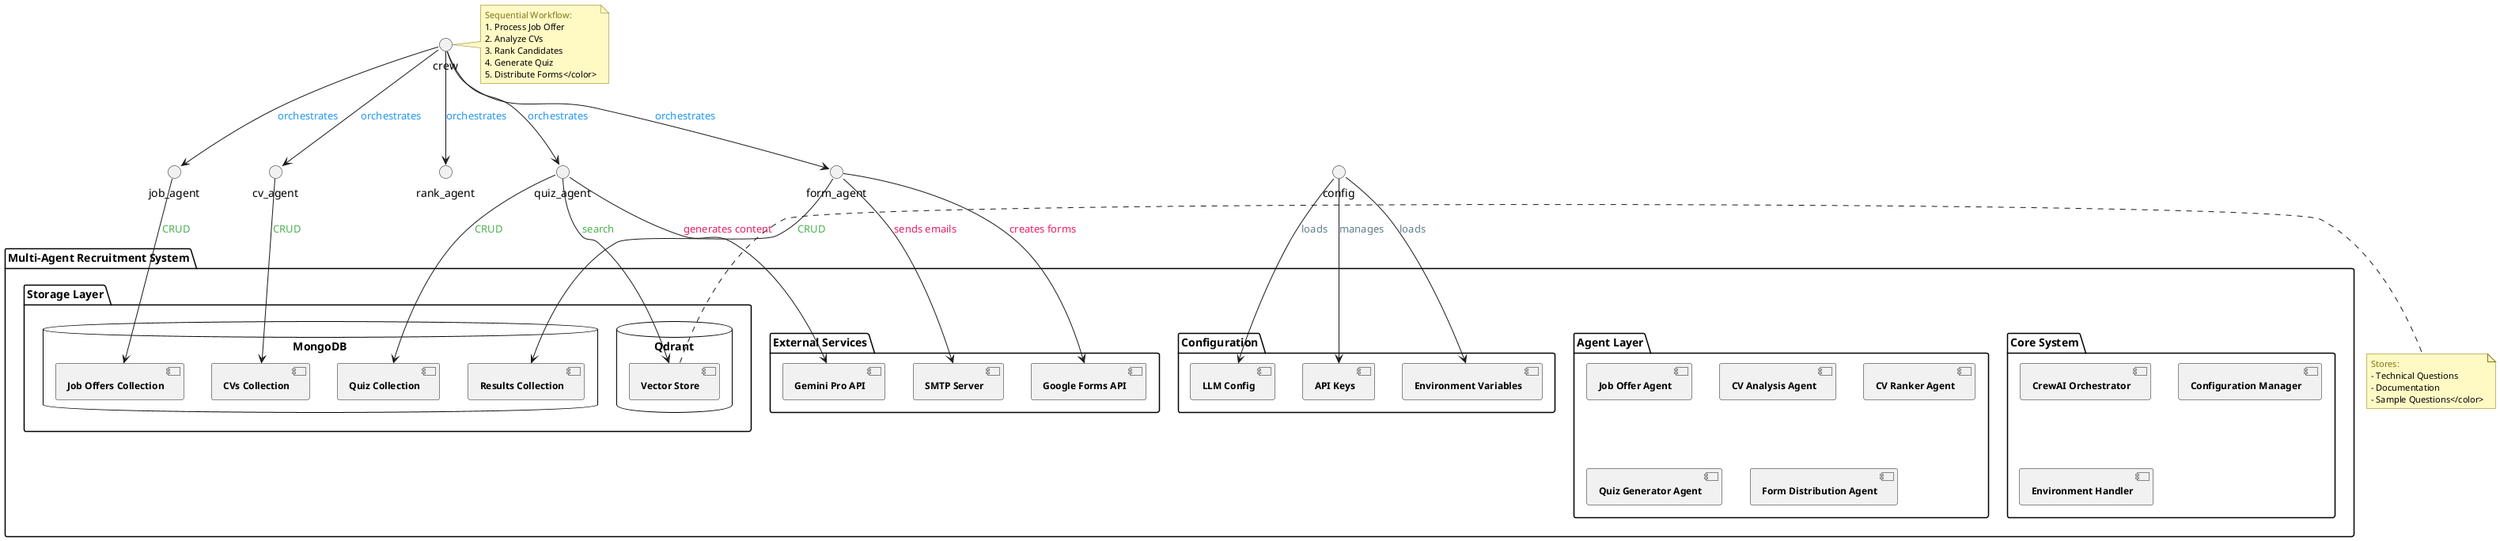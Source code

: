 @startuml Global System Architecture

!define RECTANGLE class

' Style global
skinparam backgroundColor white
skinparam componentStyle uml2

' Styles spécifiques
skinparam {
    PackageBorderColor black
    PackageFontStyle bold
    
    ComponentFontSize 12
    ComponentFontStyle bold
    
    DatabaseBackgroundColor white
    DatabaseBorderColor black
    
    NoteBackgroundColor #FFF9C4
    NoteBorderColor #827717
    NoteFontSize 11
}

' Définition des couleurs plus vives
!define CORE_COLOR #4FC3F7
!define AGENT_COLOR #FFF176
!define STORAGE_COLOR #81C784
!define EXTERNAL_COLOR #F48FB1
!define CONFIG_COLOR #B0BEC5

package "Multi-Agent Recruitment System" {
    package "Core System" {
        [CrewAI Orchestrator] $CORE_COLOR
        [Configuration Manager] $CORE_COLOR
        [Environment Handler] $CORE_COLOR
    }

    package "Agent Layer" {
        [Job Offer Agent] $AGENT_COLOR
        [CV Analysis Agent] $AGENT_COLOR
        [CV Ranker Agent] $AGENT_COLOR
        [Quiz Generator Agent] $AGENT_COLOR
        [Form Distribution Agent] $AGENT_COLOR
    }

    package "Storage Layer" {
        database "MongoDB" {
            [Job Offers Collection] $STORAGE_COLOR
            [CVs Collection] $STORAGE_COLOR
            [Quiz Collection] $STORAGE_COLOR
            [Results Collection] $STORAGE_COLOR
        }
        database "Qdrant" {
            [Vector Store] $STORAGE_COLOR
        }
    }

    package "External Services" {
        [Google Forms API] $EXTERNAL_COLOR
        [SMTP Server] $EXTERNAL_COLOR
        [Gemini Pro API] $EXTERNAL_COLOR
    }

    package "Configuration" {
        [LLM Config] $CONFIG_COLOR
        [API Keys] $CONFIG_COLOR
        [Environment Variables] $CONFIG_COLOR
    }
}

' Relations avec des couleurs plus visibles
crew --> job_agent : <color:#2196F3>orchestrates</color>
crew --> cv_agent : <color:#2196F3>orchestrates</color>
crew --> rank_agent : <color:#2196F3>orchestrates</color>
crew --> quiz_agent : <color:#2196F3>orchestrates</color>
crew --> form_agent : <color:#2196F3>orchestrates</color>

' Storage Relations
job_agent --> [Job Offers Collection] : <color:#4CAF50>CRUD</color>
cv_agent --> [CVs Collection] : <color:#4CAF50>CRUD</color>
quiz_agent --> [Quiz Collection] : <color:#4CAF50>CRUD</color>
form_agent --> [Results Collection] : <color:#4CAF50>CRUD</color>
quiz_agent --> [Vector Store] : <color:#4CAF50>search</color>

' External Service Relations
quiz_agent --> [Gemini Pro API] : <color:#E91E63>generates content</color>
form_agent --> [Google Forms API] : <color:#E91E63>creates forms</color>
form_agent --> [SMTP Server] : <color:#E91E63>sends emails</color>

' Configuration Relations
config --> [LLM Config] : <color:#607D8B>loads</color>
config --> [API Keys] : <color:#607D8B>manages</color>
config --> [Environment Variables] : <color:#607D8B>loads</color>

note right of crew
<color:#827717>Sequential Workflow:
1. Process Job Offer
2. Analyze CVs
3. Rank Candidates
4. Generate Quiz
5. Distribute Forms</color>
end note

note right of [Vector Store]
<color:#827717>Stores:
- Technical Questions
- Documentation
- Sample Questions</color>
end note

@enduml 